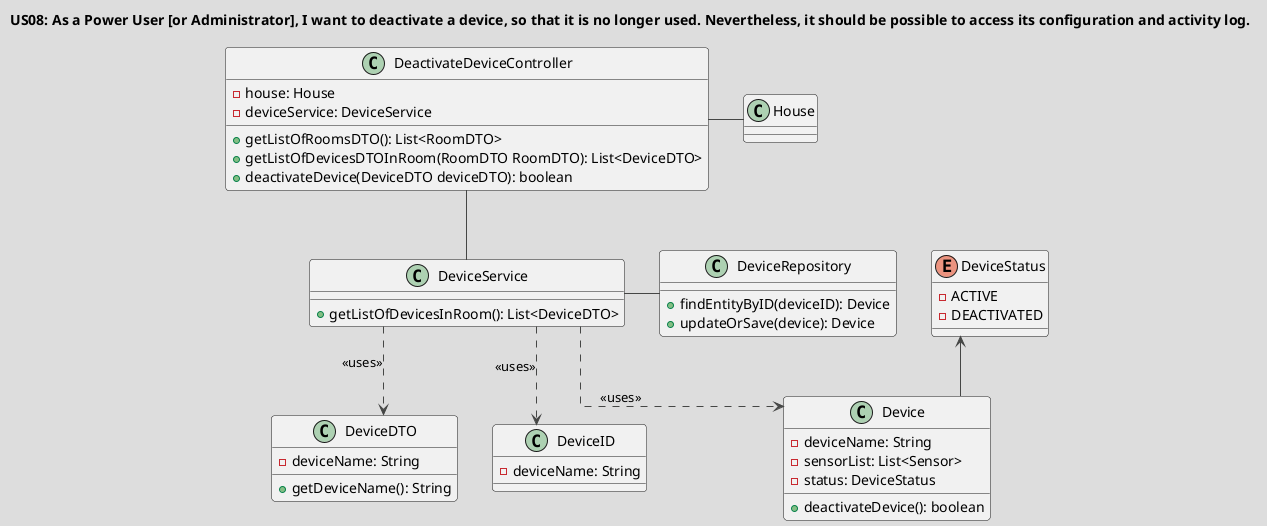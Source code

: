 @startuml
title US08: As a Power User [or Administrator], I want to deactivate a device, so that it is no longer used. Nevertheless, it should be possible to access its configuration and activity log.
!theme toy
skinparam linetype ortho

class DeactivateDeviceController {
  -house: House
  -deviceService: DeviceService
  +getListOfRoomsDTO(): List<RoomDTO>
  +getListOfDevicesDTOInRoom(RoomDTO RoomDTO): List<DeviceDTO>
  +deactivateDevice(DeviceDTO deviceDTO): boolean
}

class DeviceService {
+getListOfDevicesInRoom(): List<DeviceDTO>
}

class DeviceRepository {
+findEntityByID(deviceID): Device
+updateOrSave(device): Device
}

class DeviceDTO {
  -deviceName: String
  +getDeviceName(): String
}

class DeviceID {
  -deviceName: String
}

class House {
  }



class Device {
   -deviceName: String
   -sensorList: List<Sensor>
   -status: DeviceStatus
   +deactivateDevice(): boolean
}

enum DeviceStatus {
 - ACTIVE
 - DEACTIVATED
}

DeactivateDeviceController - House
DeactivateDeviceController -- DeviceService

DeviceStatus <-- Device


DeviceService - DeviceRepository
DeviceService ..> DeviceDTO: <<uses>>
DeviceService ..> DeviceID: <<uses>>
DeviceService ..> Device: <<uses>>


@enduml